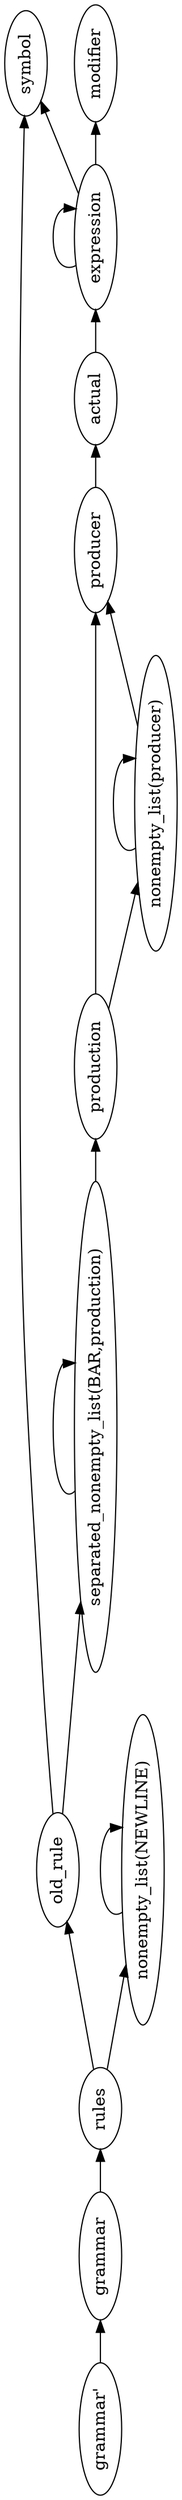 digraph G {
orientation = landscape;
rankdir = LR;
ratio = compress;
nt0 [ label="grammar'" ] ;
nt1 [ label="symbol" ] ;
nt2 [ label="separated_nonempty_list(BAR,production)" ] ;
nt3 [ label="rules" ] ;
nt4 [ label="production" ] ;
nt5 [ label="producer" ] ;
nt6 [ label="old_rule" ] ;
nt7 [ label="nonempty_list(producer)" ] ;
nt8 [ label="nonempty_list(NEWLINE)" ] ;
nt9 [ label="modifier" ] ;
nt10 [ label="grammar" ] ;
nt11 [ label="expression" ] ;
nt12 [ label="actual" ] ;
nt0 -> nt10 [ label="" ] ;
nt2 -> nt2 [ label="" ] ;
nt2 -> nt4 [ label="" ] ;
nt3 -> nt6 [ label="" ] ;
nt3 -> nt8 [ label="" ] ;
nt4 -> nt5 [ label="" ] ;
nt4 -> nt7 [ label="" ] ;
nt5 -> nt12 [ label="" ] ;
nt6 -> nt1 [ label="" ] ;
nt6 -> nt2 [ label="" ] ;
nt7 -> nt5 [ label="" ] ;
nt7 -> nt7 [ label="" ] ;
nt8 -> nt8 [ label="" ] ;
nt10 -> nt3 [ label="" ] ;
nt11 -> nt1 [ label="" ] ;
nt11 -> nt9 [ label="" ] ;
nt11 -> nt11 [ label="" ] ;
nt12 -> nt11 [ label="" ] ;

}
